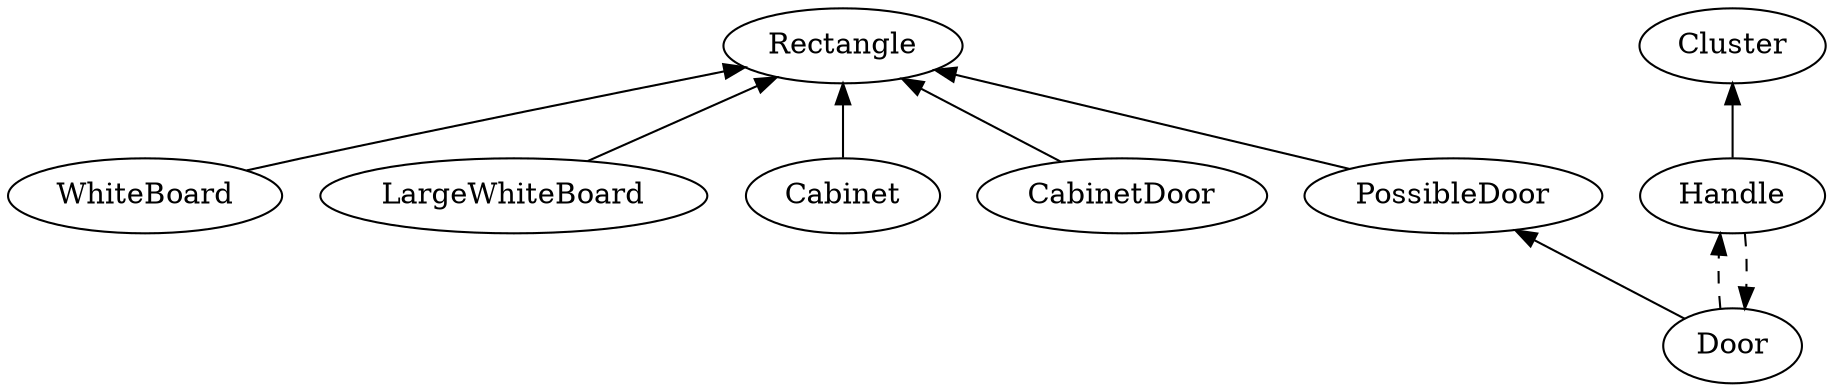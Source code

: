 digraph G {
graph [rankdir=BT];
0[label=Rectangle];
1[label=Cluster];
2[label=WhiteBoard];
3[label=LargeWhiteBoard];
4[label=Cabinet];
5[label=CabinetDoor];
6[label=PossibleDoor];
7[label=Door];
8[label=Handle];
2->0 ;
3->0 ;
4->0 ;
5->0 ;
6->0 ;
7->6 ;
7->8 [style=dashed];
8->1 ;
8->7 [style=dashed];
}

